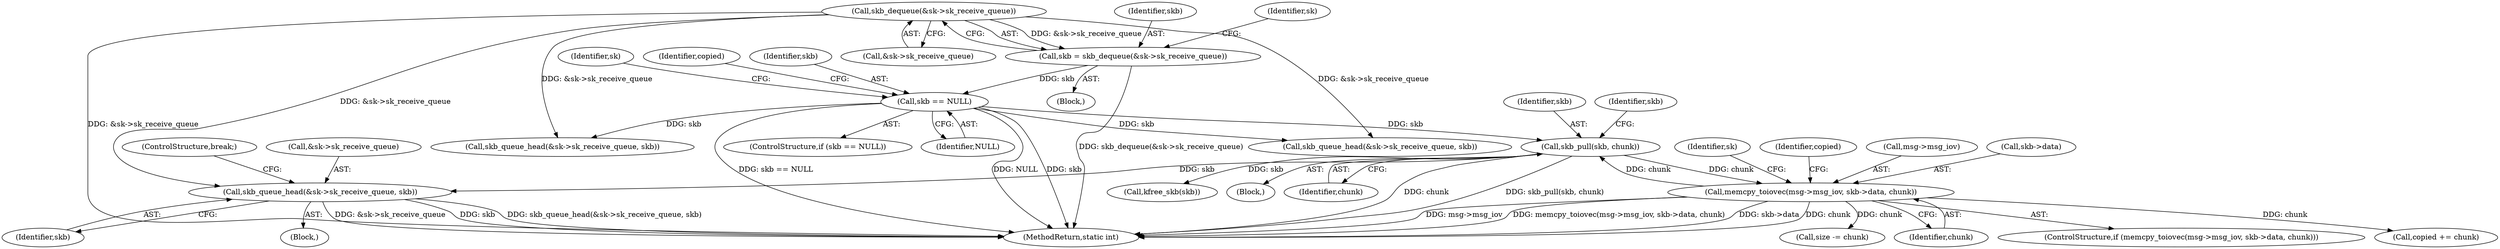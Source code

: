 digraph "0_linux_f3d3342602f8bcbf37d7c46641cb9bca7618eb1c_12@pointer" {
"1000305" [label="(Call,skb_queue_head(&sk->sk_receive_queue, skb))"];
"1000174" [label="(Call,skb_dequeue(&sk->sk_receive_queue))"];
"1000297" [label="(Call,skb_pull(skb, chunk))"];
"1000182" [label="(Call,skb == NULL)"];
"1000172" [label="(Call,skb = skb_dequeue(&sk->sk_receive_queue))"];
"1000261" [label="(Call,memcpy_toiovec(msg->msg_iov, skb->data, chunk))"];
"1000305" [label="(Call,skb_queue_head(&sk->sk_receive_queue, skb))"];
"1000302" [label="(Identifier,skb)"];
"1000316" [label="(Call,skb_queue_head(&sk->sk_receive_queue, skb))"];
"1000262" [label="(Call,msg->msg_iov)"];
"1000297" [label="(Call,skb_pull(skb, chunk))"];
"1000183" [label="(Identifier,skb)"];
"1000261" [label="(Call,memcpy_toiovec(msg->msg_iov, skb->data, chunk))"];
"1000299" [label="(Identifier,chunk)"];
"1000311" [label="(ControlStructure,break;)"];
"1000312" [label="(Call,kfree_skb(skb))"];
"1000328" [label="(MethodReturn,static int)"];
"1000310" [label="(Identifier,skb)"];
"1000288" [label="(Call,size -= chunk)"];
"1000298" [label="(Identifier,skb)"];
"1000173" [label="(Identifier,skb)"];
"1000296" [label="(Block,)"];
"1000172" [label="(Call,skb = skb_dequeue(&sk->sk_receive_queue))"];
"1000270" [label="(Call,skb_queue_head(&sk->sk_receive_queue, skb))"];
"1000265" [label="(Call,skb->data)"];
"1000304" [label="(Block,)"];
"1000268" [label="(Identifier,chunk)"];
"1000260" [label="(ControlStructure,if (memcpy_toiovec(msg->msg_iov, skb->data, chunk)))"];
"1000285" [label="(Call,copied += chunk)"];
"1000273" [label="(Identifier,sk)"];
"1000182" [label="(Call,skb == NULL)"];
"1000180" [label="(Identifier,sk)"];
"1000306" [label="(Call,&sk->sk_receive_queue)"];
"1000181" [label="(ControlStructure,if (skb == NULL))"];
"1000167" [label="(Block,)"];
"1000174" [label="(Call,skb_dequeue(&sk->sk_receive_queue))"];
"1000175" [label="(Call,&sk->sk_receive_queue)"];
"1000286" [label="(Identifier,copied)"];
"1000259" [label="(Identifier,sk)"];
"1000184" [label="(Identifier,NULL)"];
"1000188" [label="(Identifier,copied)"];
"1000305" -> "1000304"  [label="AST: "];
"1000305" -> "1000310"  [label="CFG: "];
"1000306" -> "1000305"  [label="AST: "];
"1000310" -> "1000305"  [label="AST: "];
"1000311" -> "1000305"  [label="CFG: "];
"1000305" -> "1000328"  [label="DDG: skb"];
"1000305" -> "1000328"  [label="DDG: skb_queue_head(&sk->sk_receive_queue, skb)"];
"1000305" -> "1000328"  [label="DDG: &sk->sk_receive_queue"];
"1000174" -> "1000305"  [label="DDG: &sk->sk_receive_queue"];
"1000297" -> "1000305"  [label="DDG: skb"];
"1000174" -> "1000172"  [label="AST: "];
"1000174" -> "1000175"  [label="CFG: "];
"1000175" -> "1000174"  [label="AST: "];
"1000172" -> "1000174"  [label="CFG: "];
"1000174" -> "1000328"  [label="DDG: &sk->sk_receive_queue"];
"1000174" -> "1000172"  [label="DDG: &sk->sk_receive_queue"];
"1000174" -> "1000270"  [label="DDG: &sk->sk_receive_queue"];
"1000174" -> "1000316"  [label="DDG: &sk->sk_receive_queue"];
"1000297" -> "1000296"  [label="AST: "];
"1000297" -> "1000299"  [label="CFG: "];
"1000298" -> "1000297"  [label="AST: "];
"1000299" -> "1000297"  [label="AST: "];
"1000302" -> "1000297"  [label="CFG: "];
"1000297" -> "1000328"  [label="DDG: chunk"];
"1000297" -> "1000328"  [label="DDG: skb_pull(skb, chunk)"];
"1000297" -> "1000261"  [label="DDG: chunk"];
"1000182" -> "1000297"  [label="DDG: skb"];
"1000261" -> "1000297"  [label="DDG: chunk"];
"1000297" -> "1000312"  [label="DDG: skb"];
"1000182" -> "1000181"  [label="AST: "];
"1000182" -> "1000184"  [label="CFG: "];
"1000183" -> "1000182"  [label="AST: "];
"1000184" -> "1000182"  [label="AST: "];
"1000188" -> "1000182"  [label="CFG: "];
"1000259" -> "1000182"  [label="CFG: "];
"1000182" -> "1000328"  [label="DDG: skb == NULL"];
"1000182" -> "1000328"  [label="DDG: NULL"];
"1000182" -> "1000328"  [label="DDG: skb"];
"1000172" -> "1000182"  [label="DDG: skb"];
"1000182" -> "1000270"  [label="DDG: skb"];
"1000182" -> "1000316"  [label="DDG: skb"];
"1000172" -> "1000167"  [label="AST: "];
"1000173" -> "1000172"  [label="AST: "];
"1000180" -> "1000172"  [label="CFG: "];
"1000172" -> "1000328"  [label="DDG: skb_dequeue(&sk->sk_receive_queue)"];
"1000261" -> "1000260"  [label="AST: "];
"1000261" -> "1000268"  [label="CFG: "];
"1000262" -> "1000261"  [label="AST: "];
"1000265" -> "1000261"  [label="AST: "];
"1000268" -> "1000261"  [label="AST: "];
"1000273" -> "1000261"  [label="CFG: "];
"1000286" -> "1000261"  [label="CFG: "];
"1000261" -> "1000328"  [label="DDG: skb->data"];
"1000261" -> "1000328"  [label="DDG: chunk"];
"1000261" -> "1000328"  [label="DDG: msg->msg_iov"];
"1000261" -> "1000328"  [label="DDG: memcpy_toiovec(msg->msg_iov, skb->data, chunk)"];
"1000261" -> "1000285"  [label="DDG: chunk"];
"1000261" -> "1000288"  [label="DDG: chunk"];
}
